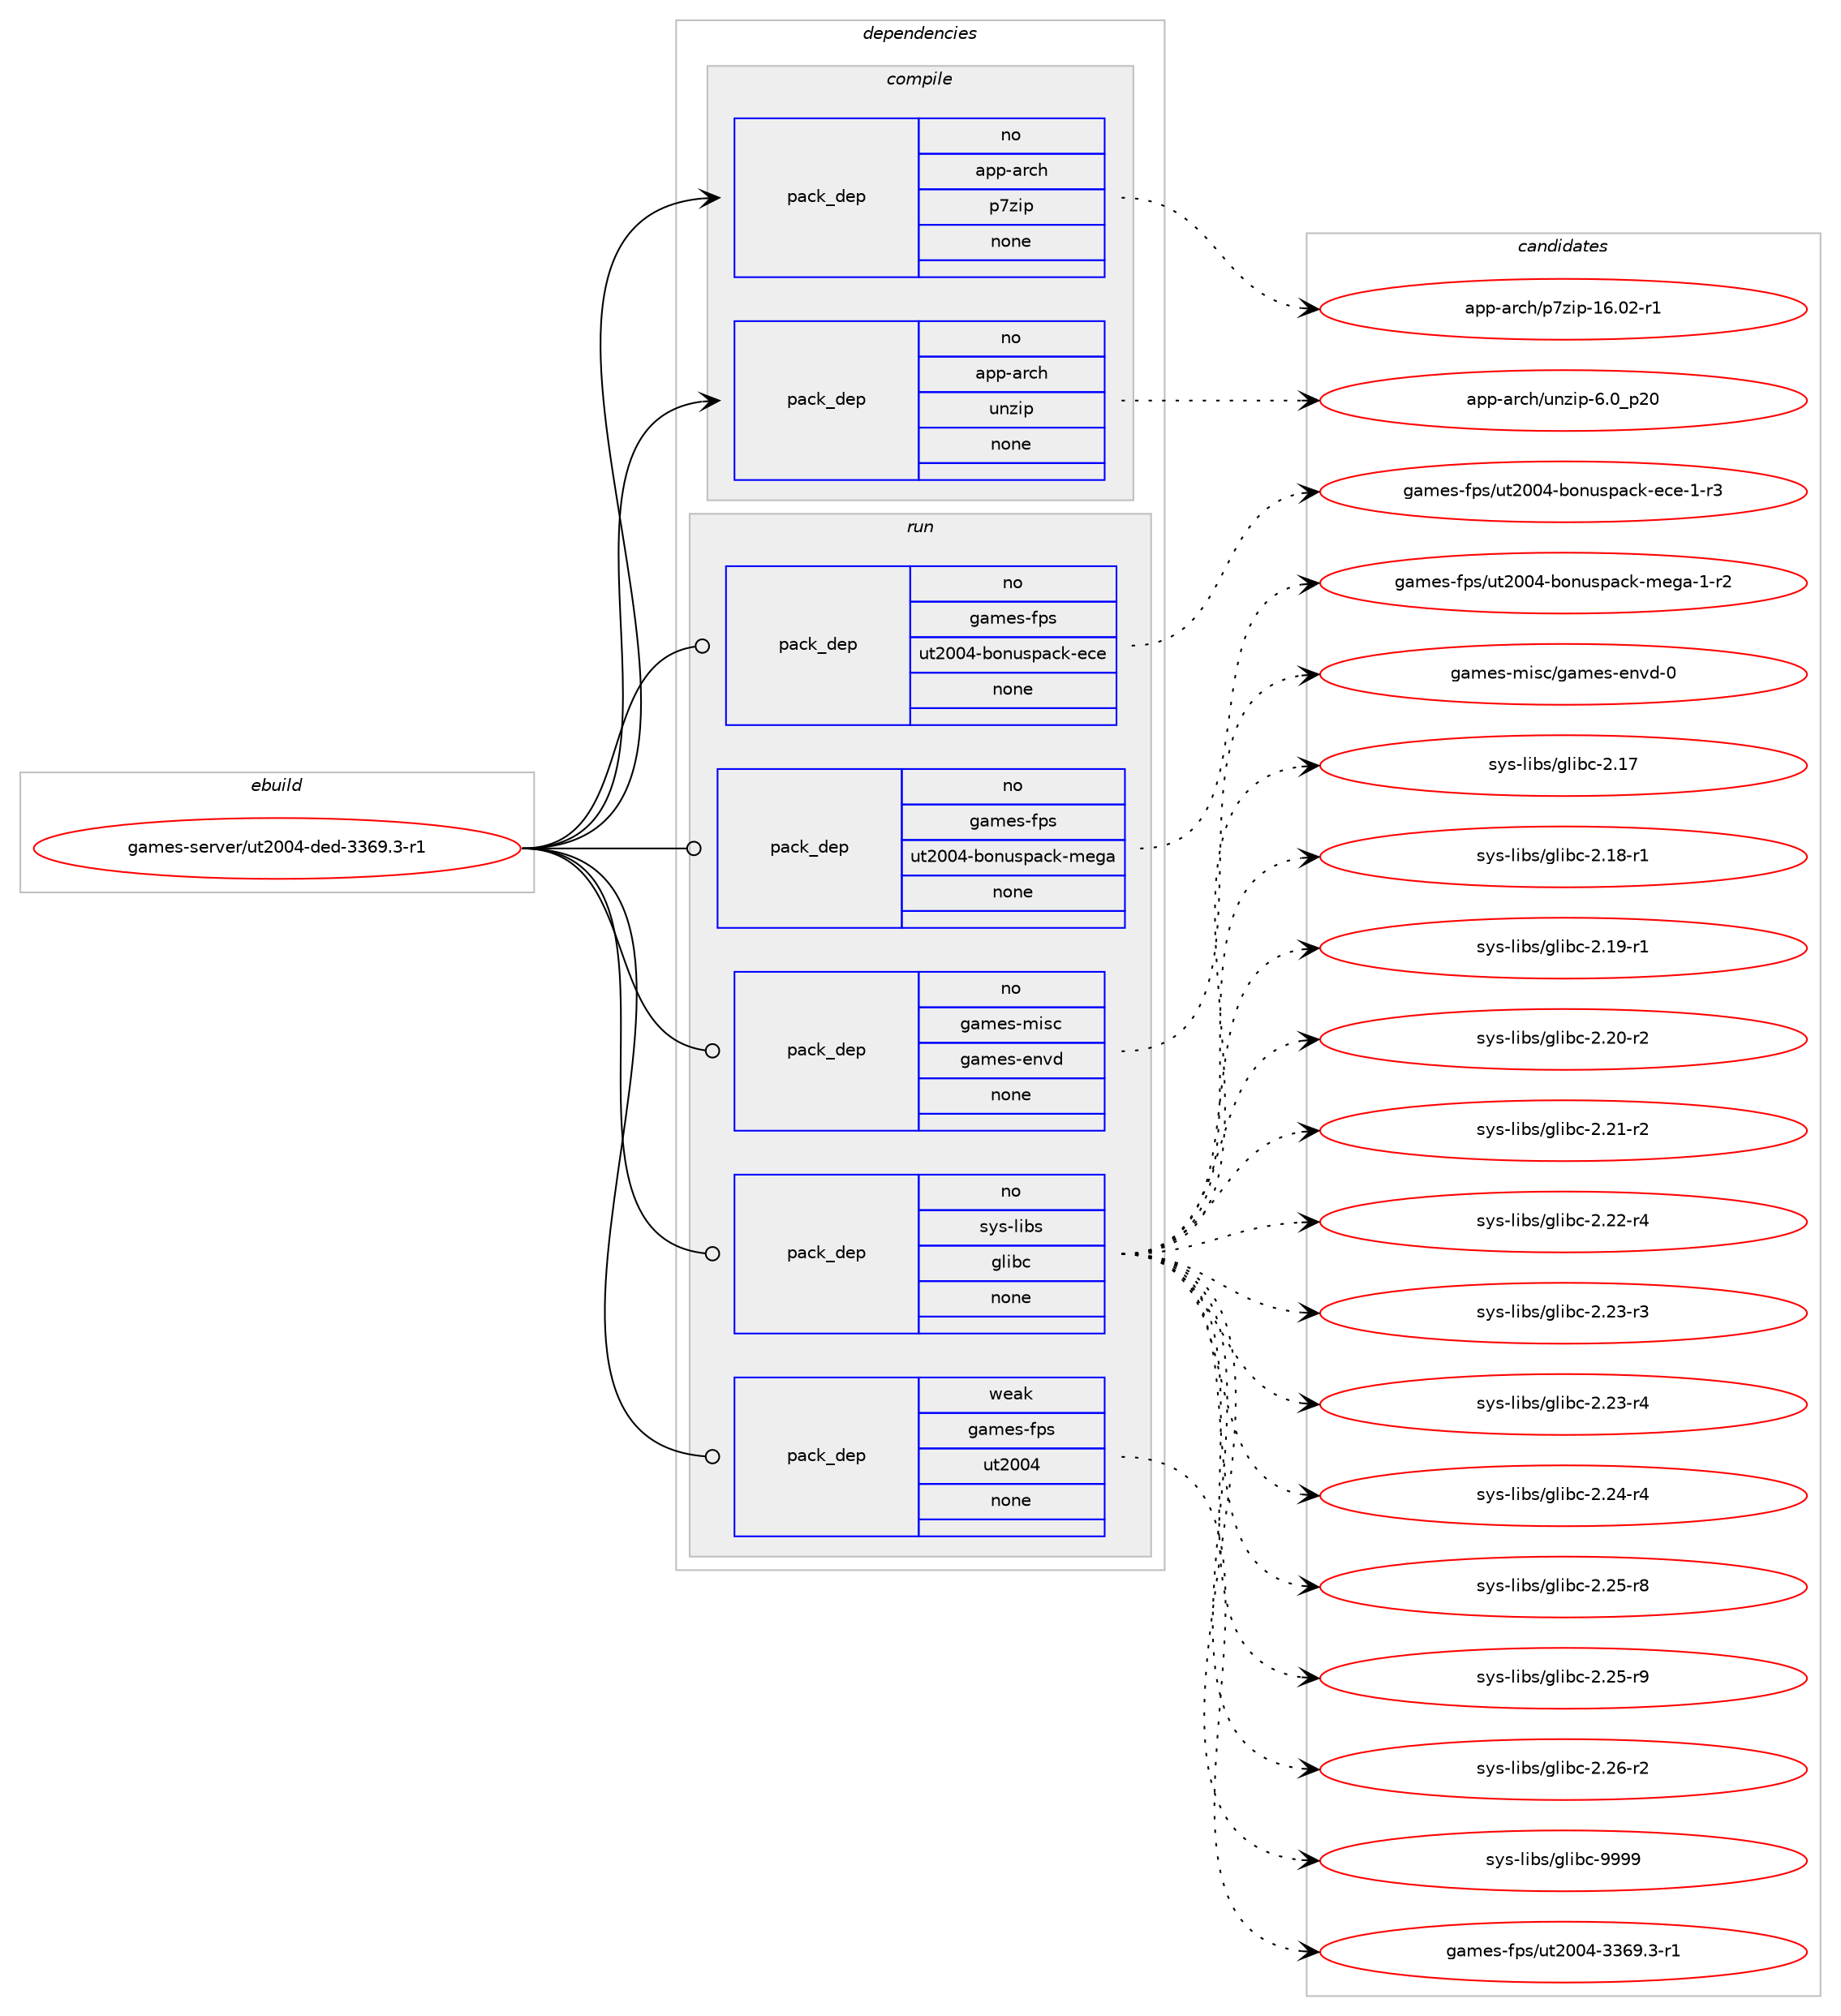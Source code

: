 digraph prolog {

# *************
# Graph options
# *************

newrank=true;
concentrate=true;
compound=true;
graph [rankdir=LR,fontname=Helvetica,fontsize=10,ranksep=1.5];#, ranksep=2.5, nodesep=0.2];
edge  [arrowhead=vee];
node  [fontname=Helvetica,fontsize=10];

# **********
# The ebuild
# **********

subgraph cluster_leftcol {
color=gray;
rank=same;
label=<<i>ebuild</i>>;
id [label="games-server/ut2004-ded-3369.3-r1", color=red, width=4, href="../games-server/ut2004-ded-3369.3-r1.svg"];
}

# ****************
# The dependencies
# ****************

subgraph cluster_midcol {
color=gray;
label=<<i>dependencies</i>>;
subgraph cluster_compile {
fillcolor="#eeeeee";
style=filled;
label=<<i>compile</i>>;
subgraph pack217410 {
dependency303166 [label=<<TABLE BORDER="0" CELLBORDER="1" CELLSPACING="0" CELLPADDING="4" WIDTH="220"><TR><TD ROWSPAN="6" CELLPADDING="30">pack_dep</TD></TR><TR><TD WIDTH="110">no</TD></TR><TR><TD>app-arch</TD></TR><TR><TD>p7zip</TD></TR><TR><TD>none</TD></TR><TR><TD></TD></TR></TABLE>>, shape=none, color=blue];
}
id:e -> dependency303166:w [weight=20,style="solid",arrowhead="vee"];
subgraph pack217411 {
dependency303167 [label=<<TABLE BORDER="0" CELLBORDER="1" CELLSPACING="0" CELLPADDING="4" WIDTH="220"><TR><TD ROWSPAN="6" CELLPADDING="30">pack_dep</TD></TR><TR><TD WIDTH="110">no</TD></TR><TR><TD>app-arch</TD></TR><TR><TD>unzip</TD></TR><TR><TD>none</TD></TR><TR><TD></TD></TR></TABLE>>, shape=none, color=blue];
}
id:e -> dependency303167:w [weight=20,style="solid",arrowhead="vee"];
}
subgraph cluster_compileandrun {
fillcolor="#eeeeee";
style=filled;
label=<<i>compile and run</i>>;
}
subgraph cluster_run {
fillcolor="#eeeeee";
style=filled;
label=<<i>run</i>>;
subgraph pack217412 {
dependency303168 [label=<<TABLE BORDER="0" CELLBORDER="1" CELLSPACING="0" CELLPADDING="4" WIDTH="220"><TR><TD ROWSPAN="6" CELLPADDING="30">pack_dep</TD></TR><TR><TD WIDTH="110">no</TD></TR><TR><TD>games-fps</TD></TR><TR><TD>ut2004-bonuspack-ece</TD></TR><TR><TD>none</TD></TR><TR><TD></TD></TR></TABLE>>, shape=none, color=blue];
}
id:e -> dependency303168:w [weight=20,style="solid",arrowhead="odot"];
subgraph pack217413 {
dependency303169 [label=<<TABLE BORDER="0" CELLBORDER="1" CELLSPACING="0" CELLPADDING="4" WIDTH="220"><TR><TD ROWSPAN="6" CELLPADDING="30">pack_dep</TD></TR><TR><TD WIDTH="110">no</TD></TR><TR><TD>games-fps</TD></TR><TR><TD>ut2004-bonuspack-mega</TD></TR><TR><TD>none</TD></TR><TR><TD></TD></TR></TABLE>>, shape=none, color=blue];
}
id:e -> dependency303169:w [weight=20,style="solid",arrowhead="odot"];
subgraph pack217414 {
dependency303170 [label=<<TABLE BORDER="0" CELLBORDER="1" CELLSPACING="0" CELLPADDING="4" WIDTH="220"><TR><TD ROWSPAN="6" CELLPADDING="30">pack_dep</TD></TR><TR><TD WIDTH="110">no</TD></TR><TR><TD>games-misc</TD></TR><TR><TD>games-envd</TD></TR><TR><TD>none</TD></TR><TR><TD></TD></TR></TABLE>>, shape=none, color=blue];
}
id:e -> dependency303170:w [weight=20,style="solid",arrowhead="odot"];
subgraph pack217415 {
dependency303171 [label=<<TABLE BORDER="0" CELLBORDER="1" CELLSPACING="0" CELLPADDING="4" WIDTH="220"><TR><TD ROWSPAN="6" CELLPADDING="30">pack_dep</TD></TR><TR><TD WIDTH="110">no</TD></TR><TR><TD>sys-libs</TD></TR><TR><TD>glibc</TD></TR><TR><TD>none</TD></TR><TR><TD></TD></TR></TABLE>>, shape=none, color=blue];
}
id:e -> dependency303171:w [weight=20,style="solid",arrowhead="odot"];
subgraph pack217416 {
dependency303172 [label=<<TABLE BORDER="0" CELLBORDER="1" CELLSPACING="0" CELLPADDING="4" WIDTH="220"><TR><TD ROWSPAN="6" CELLPADDING="30">pack_dep</TD></TR><TR><TD WIDTH="110">weak</TD></TR><TR><TD>games-fps</TD></TR><TR><TD>ut2004</TD></TR><TR><TD>none</TD></TR><TR><TD></TD></TR></TABLE>>, shape=none, color=blue];
}
id:e -> dependency303172:w [weight=20,style="solid",arrowhead="odot"];
}
}

# **************
# The candidates
# **************

subgraph cluster_choices {
rank=same;
color=gray;
label=<<i>candidates</i>>;

subgraph choice217410 {
color=black;
nodesep=1;
choice9711211245971149910447112551221051124549544648504511449 [label="app-arch/p7zip-16.02-r1", color=red, width=4,href="../app-arch/p7zip-16.02-r1.svg"];
dependency303166:e -> choice9711211245971149910447112551221051124549544648504511449:w [style=dotted,weight="100"];
}
subgraph choice217411 {
color=black;
nodesep=1;
choice971121124597114991044711711012210511245544648951125048 [label="app-arch/unzip-6.0_p20", color=red, width=4,href="../app-arch/unzip-6.0_p20.svg"];
dependency303167:e -> choice971121124597114991044711711012210511245544648951125048:w [style=dotted,weight="100"];
}
subgraph choice217412 {
color=black;
nodesep=1;
choice1039710910111545102112115471171165048485245981111101171151129799107451019910145494511451 [label="games-fps/ut2004-bonuspack-ece-1-r3", color=red, width=4,href="../games-fps/ut2004-bonuspack-ece-1-r3.svg"];
dependency303168:e -> choice1039710910111545102112115471171165048485245981111101171151129799107451019910145494511451:w [style=dotted,weight="100"];
}
subgraph choice217413 {
color=black;
nodesep=1;
choice1039710910111545102112115471171165048485245981111101171151129799107451091011039745494511450 [label="games-fps/ut2004-bonuspack-mega-1-r2", color=red, width=4,href="../games-fps/ut2004-bonuspack-mega-1-r2.svg"];
dependency303169:e -> choice1039710910111545102112115471171165048485245981111101171151129799107451091011039745494511450:w [style=dotted,weight="100"];
}
subgraph choice217414 {
color=black;
nodesep=1;
choice1039710910111545109105115994710397109101115451011101181004548 [label="games-misc/games-envd-0", color=red, width=4,href="../games-misc/games-envd-0.svg"];
dependency303170:e -> choice1039710910111545109105115994710397109101115451011101181004548:w [style=dotted,weight="100"];
}
subgraph choice217415 {
color=black;
nodesep=1;
choice11512111545108105981154710310810598994550464955 [label="sys-libs/glibc-2.17", color=red, width=4,href="../sys-libs/glibc-2.17.svg"];
choice115121115451081059811547103108105989945504649564511449 [label="sys-libs/glibc-2.18-r1", color=red, width=4,href="../sys-libs/glibc-2.18-r1.svg"];
choice115121115451081059811547103108105989945504649574511449 [label="sys-libs/glibc-2.19-r1", color=red, width=4,href="../sys-libs/glibc-2.19-r1.svg"];
choice115121115451081059811547103108105989945504650484511450 [label="sys-libs/glibc-2.20-r2", color=red, width=4,href="../sys-libs/glibc-2.20-r2.svg"];
choice115121115451081059811547103108105989945504650494511450 [label="sys-libs/glibc-2.21-r2", color=red, width=4,href="../sys-libs/glibc-2.21-r2.svg"];
choice115121115451081059811547103108105989945504650504511452 [label="sys-libs/glibc-2.22-r4", color=red, width=4,href="../sys-libs/glibc-2.22-r4.svg"];
choice115121115451081059811547103108105989945504650514511451 [label="sys-libs/glibc-2.23-r3", color=red, width=4,href="../sys-libs/glibc-2.23-r3.svg"];
choice115121115451081059811547103108105989945504650514511452 [label="sys-libs/glibc-2.23-r4", color=red, width=4,href="../sys-libs/glibc-2.23-r4.svg"];
choice115121115451081059811547103108105989945504650524511452 [label="sys-libs/glibc-2.24-r4", color=red, width=4,href="../sys-libs/glibc-2.24-r4.svg"];
choice115121115451081059811547103108105989945504650534511456 [label="sys-libs/glibc-2.25-r8", color=red, width=4,href="../sys-libs/glibc-2.25-r8.svg"];
choice115121115451081059811547103108105989945504650534511457 [label="sys-libs/glibc-2.25-r9", color=red, width=4,href="../sys-libs/glibc-2.25-r9.svg"];
choice115121115451081059811547103108105989945504650544511450 [label="sys-libs/glibc-2.26-r2", color=red, width=4,href="../sys-libs/glibc-2.26-r2.svg"];
choice11512111545108105981154710310810598994557575757 [label="sys-libs/glibc-9999", color=red, width=4,href="../sys-libs/glibc-9999.svg"];
dependency303171:e -> choice11512111545108105981154710310810598994550464955:w [style=dotted,weight="100"];
dependency303171:e -> choice115121115451081059811547103108105989945504649564511449:w [style=dotted,weight="100"];
dependency303171:e -> choice115121115451081059811547103108105989945504649574511449:w [style=dotted,weight="100"];
dependency303171:e -> choice115121115451081059811547103108105989945504650484511450:w [style=dotted,weight="100"];
dependency303171:e -> choice115121115451081059811547103108105989945504650494511450:w [style=dotted,weight="100"];
dependency303171:e -> choice115121115451081059811547103108105989945504650504511452:w [style=dotted,weight="100"];
dependency303171:e -> choice115121115451081059811547103108105989945504650514511451:w [style=dotted,weight="100"];
dependency303171:e -> choice115121115451081059811547103108105989945504650514511452:w [style=dotted,weight="100"];
dependency303171:e -> choice115121115451081059811547103108105989945504650524511452:w [style=dotted,weight="100"];
dependency303171:e -> choice115121115451081059811547103108105989945504650534511456:w [style=dotted,weight="100"];
dependency303171:e -> choice115121115451081059811547103108105989945504650534511457:w [style=dotted,weight="100"];
dependency303171:e -> choice115121115451081059811547103108105989945504650544511450:w [style=dotted,weight="100"];
dependency303171:e -> choice11512111545108105981154710310810598994557575757:w [style=dotted,weight="100"];
}
subgraph choice217416 {
color=black;
nodesep=1;
choice10397109101115451021121154711711650484852455151545746514511449 [label="games-fps/ut2004-3369.3-r1", color=red, width=4,href="../games-fps/ut2004-3369.3-r1.svg"];
dependency303172:e -> choice10397109101115451021121154711711650484852455151545746514511449:w [style=dotted,weight="100"];
}
}

}
